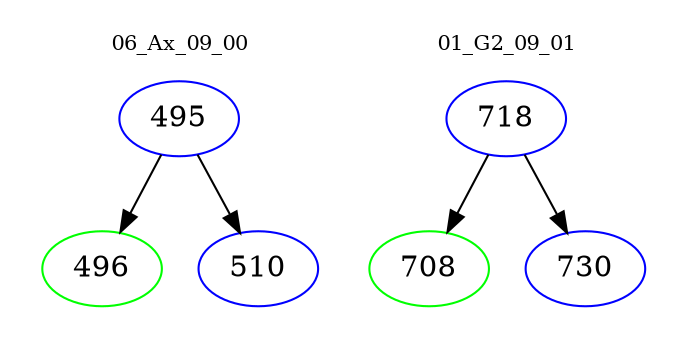 digraph{
subgraph cluster_0 {
color = white
label = "06_Ax_09_00";
fontsize=10;
T0_495 [label="495", color="blue"]
T0_495 -> T0_496 [color="black"]
T0_496 [label="496", color="green"]
T0_495 -> T0_510 [color="black"]
T0_510 [label="510", color="blue"]
}
subgraph cluster_1 {
color = white
label = "01_G2_09_01";
fontsize=10;
T1_718 [label="718", color="blue"]
T1_718 -> T1_708 [color="black"]
T1_708 [label="708", color="green"]
T1_718 -> T1_730 [color="black"]
T1_730 [label="730", color="blue"]
}
}
